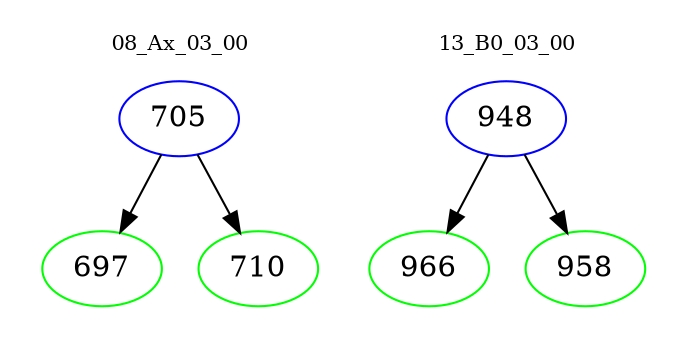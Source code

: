 digraph{
subgraph cluster_0 {
color = white
label = "08_Ax_03_00";
fontsize=10;
T0_705 [label="705", color="blue"]
T0_705 -> T0_697 [color="black"]
T0_697 [label="697", color="green"]
T0_705 -> T0_710 [color="black"]
T0_710 [label="710", color="green"]
}
subgraph cluster_1 {
color = white
label = "13_B0_03_00";
fontsize=10;
T1_948 [label="948", color="blue"]
T1_948 -> T1_966 [color="black"]
T1_966 [label="966", color="green"]
T1_948 -> T1_958 [color="black"]
T1_958 [label="958", color="green"]
}
}
